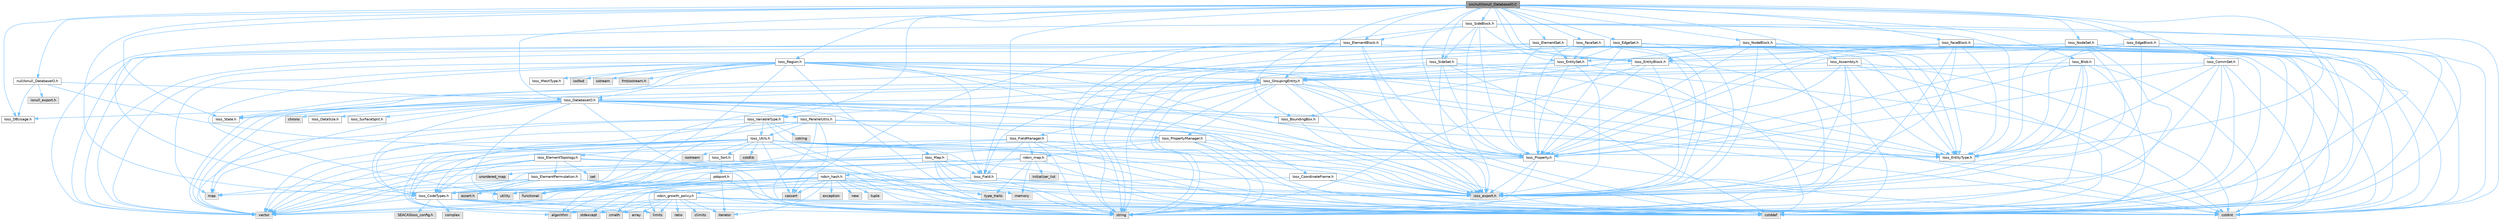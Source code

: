 digraph "src/null/Ionull_DatabaseIO.C"
{
 // INTERACTIVE_SVG=YES
 // LATEX_PDF_SIZE
  bgcolor="transparent";
  edge [fontname=Helvetica,fontsize=10,labelfontname=Helvetica,labelfontsize=10];
  node [fontname=Helvetica,fontsize=10,shape=box,height=0.2,width=0.4];
  Node1 [id="Node000001",label="src/null/Ionull_DatabaseIO.C",height=0.2,width=0.4,color="gray40", fillcolor="grey60", style="filled", fontcolor="black",tooltip=" "];
  Node1 -> Node2 [id="edge1_Node000001_Node000002",color="steelblue1",style="solid",tooltip=" "];
  Node2 [id="Node000002",label="Ioss_CodeTypes.h",height=0.2,width=0.4,color="grey40", fillcolor="white", style="filled",URL="$Ioss__CodeTypes_8h.html",tooltip=" "];
  Node2 -> Node3 [id="edge2_Node000002_Node000003",color="steelblue1",style="solid",tooltip=" "];
  Node3 [id="Node000003",label="array",height=0.2,width=0.4,color="grey60", fillcolor="#E0E0E0", style="filled",tooltip=" "];
  Node2 -> Node4 [id="edge3_Node000002_Node000004",color="steelblue1",style="solid",tooltip=" "];
  Node4 [id="Node000004",label="cstddef",height=0.2,width=0.4,color="grey60", fillcolor="#E0E0E0", style="filled",tooltip=" "];
  Node2 -> Node5 [id="edge4_Node000002_Node000005",color="steelblue1",style="solid",tooltip=" "];
  Node5 [id="Node000005",label="cstdint",height=0.2,width=0.4,color="grey60", fillcolor="#E0E0E0", style="filled",tooltip=" "];
  Node2 -> Node6 [id="edge5_Node000002_Node000006",color="steelblue1",style="solid",tooltip=" "];
  Node6 [id="Node000006",label="string",height=0.2,width=0.4,color="grey60", fillcolor="#E0E0E0", style="filled",tooltip=" "];
  Node2 -> Node7 [id="edge6_Node000002_Node000007",color="steelblue1",style="solid",tooltip=" "];
  Node7 [id="Node000007",label="vector",height=0.2,width=0.4,color="grey60", fillcolor="#E0E0E0", style="filled",tooltip=" "];
  Node2 -> Node8 [id="edge7_Node000002_Node000008",color="steelblue1",style="solid",tooltip=" "];
  Node8 [id="Node000008",label="SEACASIoss_config.h",height=0.2,width=0.4,color="grey60", fillcolor="#E0E0E0", style="filled",tooltip=" "];
  Node2 -> Node9 [id="edge8_Node000002_Node000009",color="steelblue1",style="solid",tooltip=" "];
  Node9 [id="Node000009",label="complex",height=0.2,width=0.4,color="grey60", fillcolor="#E0E0E0", style="filled",tooltip=" "];
  Node1 -> Node10 [id="edge9_Node000001_Node000010",color="steelblue1",style="solid",tooltip=" "];
  Node10 [id="Node000010",label="null/Ionull_DatabaseIO.h",height=0.2,width=0.4,color="grey40", fillcolor="white", style="filled",URL="$Ionull__DatabaseIO_8h.html",tooltip=" "];
  Node10 -> Node11 [id="edge10_Node000010_Node000011",color="steelblue1",style="solid",tooltip=" "];
  Node11 [id="Node000011",label="ionull_export.h",height=0.2,width=0.4,color="grey60", fillcolor="#E0E0E0", style="filled",tooltip=" "];
  Node10 -> Node12 [id="edge11_Node000010_Node000012",color="steelblue1",style="solid",tooltip=" "];
  Node12 [id="Node000012",label="Ioss_DBUsage.h",height=0.2,width=0.4,color="grey40", fillcolor="white", style="filled",URL="$Ioss__DBUsage_8h.html",tooltip=" "];
  Node10 -> Node13 [id="edge12_Node000010_Node000013",color="steelblue1",style="solid",tooltip=" "];
  Node13 [id="Node000013",label="Ioss_DatabaseIO.h",height=0.2,width=0.4,color="grey40", fillcolor="white", style="filled",URL="$Ioss__DatabaseIO_8h.html",tooltip=" "];
  Node13 -> Node14 [id="edge13_Node000013_Node000014",color="steelblue1",style="solid",tooltip=" "];
  Node14 [id="Node000014",label="ioss_export.h",height=0.2,width=0.4,color="grey60", fillcolor="#E0E0E0", style="filled",tooltip=" "];
  Node13 -> Node15 [id="edge14_Node000013_Node000015",color="steelblue1",style="solid",tooltip=" "];
  Node15 [id="Node000015",label="Ioss_BoundingBox.h",height=0.2,width=0.4,color="grey40", fillcolor="white", style="filled",URL="$Ioss__BoundingBox_8h.html",tooltip=" "];
  Node15 -> Node14 [id="edge15_Node000015_Node000014",color="steelblue1",style="solid",tooltip=" "];
  Node13 -> Node2 [id="edge16_Node000013_Node000002",color="steelblue1",style="solid",tooltip=" "];
  Node13 -> Node12 [id="edge17_Node000013_Node000012",color="steelblue1",style="solid",tooltip=" "];
  Node13 -> Node16 [id="edge18_Node000013_Node000016",color="steelblue1",style="solid",tooltip=" "];
  Node16 [id="Node000016",label="Ioss_DataSize.h",height=0.2,width=0.4,color="grey40", fillcolor="white", style="filled",URL="$Ioss__DataSize_8h.html",tooltip=" "];
  Node13 -> Node17 [id="edge19_Node000013_Node000017",color="steelblue1",style="solid",tooltip=" "];
  Node17 [id="Node000017",label="Ioss_EntityType.h",height=0.2,width=0.4,color="grey40", fillcolor="white", style="filled",URL="$Ioss__EntityType_8h.html",tooltip=" "];
  Node13 -> Node18 [id="edge20_Node000013_Node000018",color="steelblue1",style="solid",tooltip=" "];
  Node18 [id="Node000018",label="Ioss_Map.h",height=0.2,width=0.4,color="grey40", fillcolor="white", style="filled",URL="$Ioss__Map_8h.html",tooltip=" "];
  Node18 -> Node14 [id="edge21_Node000018_Node000014",color="steelblue1",style="solid",tooltip=" "];
  Node18 -> Node2 [id="edge22_Node000018_Node000002",color="steelblue1",style="solid",tooltip=" "];
  Node18 -> Node19 [id="edge23_Node000018_Node000019",color="steelblue1",style="solid",tooltip=" "];
  Node19 [id="Node000019",label="Ioss_Field.h",height=0.2,width=0.4,color="grey40", fillcolor="white", style="filled",URL="$Ioss__Field_8h.html",tooltip=" "];
  Node19 -> Node14 [id="edge24_Node000019_Node000014",color="steelblue1",style="solid",tooltip=" "];
  Node19 -> Node2 [id="edge25_Node000019_Node000002",color="steelblue1",style="solid",tooltip=" "];
  Node19 -> Node4 [id="edge26_Node000019_Node000004",color="steelblue1",style="solid",tooltip=" "];
  Node19 -> Node6 [id="edge27_Node000019_Node000006",color="steelblue1",style="solid",tooltip=" "];
  Node19 -> Node7 [id="edge28_Node000019_Node000007",color="steelblue1",style="solid",tooltip=" "];
  Node18 -> Node4 [id="edge29_Node000018_Node000004",color="steelblue1",style="solid",tooltip=" "];
  Node18 -> Node5 [id="edge30_Node000018_Node000005",color="steelblue1",style="solid",tooltip=" "];
  Node18 -> Node6 [id="edge31_Node000018_Node000006",color="steelblue1",style="solid",tooltip=" "];
  Node18 -> Node7 [id="edge32_Node000018_Node000007",color="steelblue1",style="solid",tooltip=" "];
  Node18 -> Node20 [id="edge33_Node000018_Node000020",color="steelblue1",style="solid",tooltip=" "];
  Node20 [id="Node000020",label="unordered_map",height=0.2,width=0.4,color="grey60", fillcolor="#E0E0E0", style="filled",tooltip=" "];
  Node13 -> Node21 [id="edge34_Node000013_Node000021",color="steelblue1",style="solid",tooltip=" "];
  Node21 [id="Node000021",label="Ioss_ParallelUtils.h",height=0.2,width=0.4,color="grey40", fillcolor="white", style="filled",URL="$Ioss__ParallelUtils_8h.html",tooltip=" "];
  Node21 -> Node14 [id="edge35_Node000021_Node000014",color="steelblue1",style="solid",tooltip=" "];
  Node21 -> Node2 [id="edge36_Node000021_Node000002",color="steelblue1",style="solid",tooltip=" "];
  Node21 -> Node22 [id="edge37_Node000021_Node000022",color="steelblue1",style="solid",tooltip=" "];
  Node22 [id="Node000022",label="Ioss_Utils.h",height=0.2,width=0.4,color="grey40", fillcolor="white", style="filled",URL="$Ioss__Utils_8h.html",tooltip=" "];
  Node22 -> Node14 [id="edge38_Node000022_Node000014",color="steelblue1",style="solid",tooltip=" "];
  Node22 -> Node2 [id="edge39_Node000022_Node000002",color="steelblue1",style="solid",tooltip=" "];
  Node22 -> Node23 [id="edge40_Node000022_Node000023",color="steelblue1",style="solid",tooltip=" "];
  Node23 [id="Node000023",label="Ioss_ElementTopology.h",height=0.2,width=0.4,color="grey40", fillcolor="white", style="filled",URL="$Ioss__ElementTopology_8h.html",tooltip=" "];
  Node23 -> Node14 [id="edge41_Node000023_Node000014",color="steelblue1",style="solid",tooltip=" "];
  Node23 -> Node2 [id="edge42_Node000023_Node000002",color="steelblue1",style="solid",tooltip=" "];
  Node23 -> Node24 [id="edge43_Node000023_Node000024",color="steelblue1",style="solid",tooltip=" "];
  Node24 [id="Node000024",label="Ioss_ElementPermutation.h",height=0.2,width=0.4,color="grey40", fillcolor="white", style="filled",URL="$Ioss__ElementPermutation_8h.html",tooltip=" "];
  Node24 -> Node14 [id="edge44_Node000024_Node000014",color="steelblue1",style="solid",tooltip=" "];
  Node24 -> Node2 [id="edge45_Node000024_Node000002",color="steelblue1",style="solid",tooltip=" "];
  Node24 -> Node25 [id="edge46_Node000024_Node000025",color="steelblue1",style="solid",tooltip=" "];
  Node25 [id="Node000025",label="assert.h",height=0.2,width=0.4,color="grey60", fillcolor="#E0E0E0", style="filled",tooltip=" "];
  Node24 -> Node26 [id="edge47_Node000024_Node000026",color="steelblue1",style="solid",tooltip=" "];
  Node26 [id="Node000026",label="limits",height=0.2,width=0.4,color="grey60", fillcolor="#E0E0E0", style="filled",tooltip=" "];
  Node24 -> Node27 [id="edge48_Node000024_Node000027",color="steelblue1",style="solid",tooltip=" "];
  Node27 [id="Node000027",label="map",height=0.2,width=0.4,color="grey60", fillcolor="#E0E0E0", style="filled",tooltip=" "];
  Node24 -> Node6 [id="edge49_Node000024_Node000006",color="steelblue1",style="solid",tooltip=" "];
  Node24 -> Node7 [id="edge50_Node000024_Node000007",color="steelblue1",style="solid",tooltip=" "];
  Node23 -> Node27 [id="edge51_Node000023_Node000027",color="steelblue1",style="solid",tooltip=" "];
  Node23 -> Node28 [id="edge52_Node000023_Node000028",color="steelblue1",style="solid",tooltip=" "];
  Node28 [id="Node000028",label="set",height=0.2,width=0.4,color="grey60", fillcolor="#E0E0E0", style="filled",tooltip=" "];
  Node23 -> Node6 [id="edge53_Node000023_Node000006",color="steelblue1",style="solid",tooltip=" "];
  Node23 -> Node7 [id="edge54_Node000023_Node000007",color="steelblue1",style="solid",tooltip=" "];
  Node22 -> Node17 [id="edge55_Node000022_Node000017",color="steelblue1",style="solid",tooltip=" "];
  Node22 -> Node19 [id="edge56_Node000022_Node000019",color="steelblue1",style="solid",tooltip=" "];
  Node22 -> Node29 [id="edge57_Node000022_Node000029",color="steelblue1",style="solid",tooltip=" "];
  Node29 [id="Node000029",label="Ioss_Property.h",height=0.2,width=0.4,color="grey40", fillcolor="white", style="filled",URL="$Ioss__Property_8h.html",tooltip=" "];
  Node29 -> Node14 [id="edge58_Node000029_Node000014",color="steelblue1",style="solid",tooltip=" "];
  Node29 -> Node5 [id="edge59_Node000029_Node000005",color="steelblue1",style="solid",tooltip=" "];
  Node29 -> Node6 [id="edge60_Node000029_Node000006",color="steelblue1",style="solid",tooltip=" "];
  Node29 -> Node7 [id="edge61_Node000029_Node000007",color="steelblue1",style="solid",tooltip=" "];
  Node22 -> Node30 [id="edge62_Node000022_Node000030",color="steelblue1",style="solid",tooltip=" "];
  Node30 [id="Node000030",label="Ioss_Sort.h",height=0.2,width=0.4,color="grey40", fillcolor="white", style="filled",URL="$Ioss__Sort_8h.html",tooltip=" "];
  Node30 -> Node31 [id="edge63_Node000030_Node000031",color="steelblue1",style="solid",tooltip=" "];
  Node31 [id="Node000031",label="pdqsort.h",height=0.2,width=0.4,color="grey40", fillcolor="white", style="filled",URL="$pdqsort_8h.html",tooltip=" "];
  Node31 -> Node32 [id="edge64_Node000031_Node000032",color="steelblue1",style="solid",tooltip=" "];
  Node32 [id="Node000032",label="algorithm",height=0.2,width=0.4,color="grey60", fillcolor="#E0E0E0", style="filled",tooltip=" "];
  Node31 -> Node4 [id="edge65_Node000031_Node000004",color="steelblue1",style="solid",tooltip=" "];
  Node31 -> Node33 [id="edge66_Node000031_Node000033",color="steelblue1",style="solid",tooltip=" "];
  Node33 [id="Node000033",label="functional",height=0.2,width=0.4,color="grey60", fillcolor="#E0E0E0", style="filled",tooltip=" "];
  Node31 -> Node34 [id="edge67_Node000031_Node000034",color="steelblue1",style="solid",tooltip=" "];
  Node34 [id="Node000034",label="iterator",height=0.2,width=0.4,color="grey60", fillcolor="#E0E0E0", style="filled",tooltip=" "];
  Node31 -> Node35 [id="edge68_Node000031_Node000035",color="steelblue1",style="solid",tooltip=" "];
  Node35 [id="Node000035",label="utility",height=0.2,width=0.4,color="grey60", fillcolor="#E0E0E0", style="filled",tooltip=" "];
  Node30 -> Node4 [id="edge69_Node000030_Node000004",color="steelblue1",style="solid",tooltip=" "];
  Node30 -> Node7 [id="edge70_Node000030_Node000007",color="steelblue1",style="solid",tooltip=" "];
  Node22 -> Node32 [id="edge71_Node000022_Node000032",color="steelblue1",style="solid",tooltip=" "];
  Node22 -> Node36 [id="edge72_Node000022_Node000036",color="steelblue1",style="solid",tooltip=" "];
  Node36 [id="Node000036",label="cassert",height=0.2,width=0.4,color="grey60", fillcolor="#E0E0E0", style="filled",tooltip=" "];
  Node22 -> Node37 [id="edge73_Node000022_Node000037",color="steelblue1",style="solid",tooltip=" "];
  Node37 [id="Node000037",label="cmath",height=0.2,width=0.4,color="grey60", fillcolor="#E0E0E0", style="filled",tooltip=" "];
  Node22 -> Node4 [id="edge74_Node000022_Node000004",color="steelblue1",style="solid",tooltip=" "];
  Node22 -> Node5 [id="edge75_Node000022_Node000005",color="steelblue1",style="solid",tooltip=" "];
  Node22 -> Node38 [id="edge76_Node000022_Node000038",color="steelblue1",style="solid",tooltip=" "];
  Node38 [id="Node000038",label="cstdlib",height=0.2,width=0.4,color="grey60", fillcolor="#E0E0E0", style="filled",tooltip=" "];
  Node22 -> Node39 [id="edge77_Node000022_Node000039",color="steelblue1",style="solid",tooltip=" "];
  Node39 [id="Node000039",label="iostream",height=0.2,width=0.4,color="grey60", fillcolor="#E0E0E0", style="filled",tooltip=" "];
  Node22 -> Node40 [id="edge78_Node000022_Node000040",color="steelblue1",style="solid",tooltip=" "];
  Node40 [id="Node000040",label="stdexcept",height=0.2,width=0.4,color="grey60", fillcolor="#E0E0E0", style="filled",tooltip=" "];
  Node22 -> Node6 [id="edge79_Node000022_Node000006",color="steelblue1",style="solid",tooltip=" "];
  Node22 -> Node7 [id="edge80_Node000022_Node000007",color="steelblue1",style="solid",tooltip=" "];
  Node21 -> Node36 [id="edge81_Node000021_Node000036",color="steelblue1",style="solid",tooltip=" "];
  Node21 -> Node4 [id="edge82_Node000021_Node000004",color="steelblue1",style="solid",tooltip=" "];
  Node21 -> Node6 [id="edge83_Node000021_Node000006",color="steelblue1",style="solid",tooltip=" "];
  Node21 -> Node7 [id="edge84_Node000021_Node000007",color="steelblue1",style="solid",tooltip=" "];
  Node13 -> Node41 [id="edge85_Node000013_Node000041",color="steelblue1",style="solid",tooltip=" "];
  Node41 [id="Node000041",label="Ioss_PropertyManager.h",height=0.2,width=0.4,color="grey40", fillcolor="white", style="filled",URL="$Ioss__PropertyManager_8h.html",tooltip=" "];
  Node41 -> Node14 [id="edge86_Node000041_Node000014",color="steelblue1",style="solid",tooltip=" "];
  Node41 -> Node2 [id="edge87_Node000041_Node000002",color="steelblue1",style="solid",tooltip=" "];
  Node41 -> Node29 [id="edge88_Node000041_Node000029",color="steelblue1",style="solid",tooltip=" "];
  Node41 -> Node4 [id="edge89_Node000041_Node000004",color="steelblue1",style="solid",tooltip=" "];
  Node41 -> Node6 [id="edge90_Node000041_Node000006",color="steelblue1",style="solid",tooltip=" "];
  Node41 -> Node7 [id="edge91_Node000041_Node000007",color="steelblue1",style="solid",tooltip=" "];
  Node41 -> Node42 [id="edge92_Node000041_Node000042",color="steelblue1",style="solid",tooltip=" "];
  Node42 [id="Node000042",label="robin_map.h",height=0.2,width=0.4,color="grey40", fillcolor="white", style="filled",URL="$robin__map_8h.html",tooltip=" "];
  Node42 -> Node4 [id="edge93_Node000042_Node000004",color="steelblue1",style="solid",tooltip=" "];
  Node42 -> Node33 [id="edge94_Node000042_Node000033",color="steelblue1",style="solid",tooltip=" "];
  Node42 -> Node43 [id="edge95_Node000042_Node000043",color="steelblue1",style="solid",tooltip=" "];
  Node43 [id="Node000043",label="initializer_list",height=0.2,width=0.4,color="grey60", fillcolor="#E0E0E0", style="filled",tooltip=" "];
  Node42 -> Node44 [id="edge96_Node000042_Node000044",color="steelblue1",style="solid",tooltip=" "];
  Node44 [id="Node000044",label="memory",height=0.2,width=0.4,color="grey60", fillcolor="#E0E0E0", style="filled",tooltip=" "];
  Node42 -> Node45 [id="edge97_Node000042_Node000045",color="steelblue1",style="solid",tooltip=" "];
  Node45 [id="Node000045",label="type_traits",height=0.2,width=0.4,color="grey60", fillcolor="#E0E0E0", style="filled",tooltip=" "];
  Node42 -> Node35 [id="edge98_Node000042_Node000035",color="steelblue1",style="solid",tooltip=" "];
  Node42 -> Node46 [id="edge99_Node000042_Node000046",color="steelblue1",style="solid",tooltip=" "];
  Node46 [id="Node000046",label="robin_hash.h",height=0.2,width=0.4,color="grey40", fillcolor="white", style="filled",URL="$robin__hash_8h.html",tooltip=" "];
  Node46 -> Node32 [id="edge100_Node000046_Node000032",color="steelblue1",style="solid",tooltip=" "];
  Node46 -> Node36 [id="edge101_Node000046_Node000036",color="steelblue1",style="solid",tooltip=" "];
  Node46 -> Node37 [id="edge102_Node000046_Node000037",color="steelblue1",style="solid",tooltip=" "];
  Node46 -> Node4 [id="edge103_Node000046_Node000004",color="steelblue1",style="solid",tooltip=" "];
  Node46 -> Node5 [id="edge104_Node000046_Node000005",color="steelblue1",style="solid",tooltip=" "];
  Node46 -> Node47 [id="edge105_Node000046_Node000047",color="steelblue1",style="solid",tooltip=" "];
  Node47 [id="Node000047",label="exception",height=0.2,width=0.4,color="grey60", fillcolor="#E0E0E0", style="filled",tooltip=" "];
  Node46 -> Node34 [id="edge106_Node000046_Node000034",color="steelblue1",style="solid",tooltip=" "];
  Node46 -> Node26 [id="edge107_Node000046_Node000026",color="steelblue1",style="solid",tooltip=" "];
  Node46 -> Node44 [id="edge108_Node000046_Node000044",color="steelblue1",style="solid",tooltip=" "];
  Node46 -> Node48 [id="edge109_Node000046_Node000048",color="steelblue1",style="solid",tooltip=" "];
  Node48 [id="Node000048",label="new",height=0.2,width=0.4,color="grey60", fillcolor="#E0E0E0", style="filled",tooltip=" "];
  Node46 -> Node40 [id="edge110_Node000046_Node000040",color="steelblue1",style="solid",tooltip=" "];
  Node46 -> Node49 [id="edge111_Node000046_Node000049",color="steelblue1",style="solid",tooltip=" "];
  Node49 [id="Node000049",label="tuple",height=0.2,width=0.4,color="grey60", fillcolor="#E0E0E0", style="filled",tooltip=" "];
  Node46 -> Node45 [id="edge112_Node000046_Node000045",color="steelblue1",style="solid",tooltip=" "];
  Node46 -> Node35 [id="edge113_Node000046_Node000035",color="steelblue1",style="solid",tooltip=" "];
  Node46 -> Node7 [id="edge114_Node000046_Node000007",color="steelblue1",style="solid",tooltip=" "];
  Node46 -> Node50 [id="edge115_Node000046_Node000050",color="steelblue1",style="solid",tooltip=" "];
  Node50 [id="Node000050",label="robin_growth_policy.h",height=0.2,width=0.4,color="grey40", fillcolor="white", style="filled",URL="$robin__growth__policy_8h.html",tooltip=" "];
  Node50 -> Node32 [id="edge116_Node000050_Node000032",color="steelblue1",style="solid",tooltip=" "];
  Node50 -> Node3 [id="edge117_Node000050_Node000003",color="steelblue1",style="solid",tooltip=" "];
  Node50 -> Node51 [id="edge118_Node000050_Node000051",color="steelblue1",style="solid",tooltip=" "];
  Node51 [id="Node000051",label="climits",height=0.2,width=0.4,color="grey60", fillcolor="#E0E0E0", style="filled",tooltip=" "];
  Node50 -> Node37 [id="edge119_Node000050_Node000037",color="steelblue1",style="solid",tooltip=" "];
  Node50 -> Node4 [id="edge120_Node000050_Node000004",color="steelblue1",style="solid",tooltip=" "];
  Node50 -> Node5 [id="edge121_Node000050_Node000005",color="steelblue1",style="solid",tooltip=" "];
  Node50 -> Node34 [id="edge122_Node000050_Node000034",color="steelblue1",style="solid",tooltip=" "];
  Node50 -> Node26 [id="edge123_Node000050_Node000026",color="steelblue1",style="solid",tooltip=" "];
  Node50 -> Node52 [id="edge124_Node000050_Node000052",color="steelblue1",style="solid",tooltip=" "];
  Node52 [id="Node000052",label="ratio",height=0.2,width=0.4,color="grey60", fillcolor="#E0E0E0", style="filled",tooltip=" "];
  Node50 -> Node40 [id="edge125_Node000050_Node000040",color="steelblue1",style="solid",tooltip=" "];
  Node13 -> Node53 [id="edge126_Node000013_Node000053",color="steelblue1",style="solid",tooltip=" "];
  Node53 [id="Node000053",label="Ioss_State.h",height=0.2,width=0.4,color="grey40", fillcolor="white", style="filled",URL="$Ioss__State_8h.html",tooltip=" "];
  Node13 -> Node54 [id="edge127_Node000013_Node000054",color="steelblue1",style="solid",tooltip=" "];
  Node54 [id="Node000054",label="Ioss_SurfaceSplit.h",height=0.2,width=0.4,color="grey40", fillcolor="white", style="filled",URL="$Ioss__SurfaceSplit_8h.html",tooltip=" "];
  Node13 -> Node55 [id="edge128_Node000013_Node000055",color="steelblue1",style="solid",tooltip=" "];
  Node55 [id="Node000055",label="chrono",height=0.2,width=0.4,color="grey60", fillcolor="#E0E0E0", style="filled",tooltip=" "];
  Node13 -> Node4 [id="edge129_Node000013_Node000004",color="steelblue1",style="solid",tooltip=" "];
  Node13 -> Node5 [id="edge130_Node000013_Node000005",color="steelblue1",style="solid",tooltip=" "];
  Node13 -> Node27 [id="edge131_Node000013_Node000027",color="steelblue1",style="solid",tooltip=" "];
  Node13 -> Node6 [id="edge132_Node000013_Node000006",color="steelblue1",style="solid",tooltip=" "];
  Node13 -> Node35 [id="edge133_Node000013_Node000035",color="steelblue1",style="solid",tooltip=" "];
  Node13 -> Node7 [id="edge134_Node000013_Node000007",color="steelblue1",style="solid",tooltip=" "];
  Node10 -> Node6 [id="edge135_Node000010_Node000006",color="steelblue1",style="solid",tooltip=" "];
  Node1 -> Node56 [id="edge136_Node000001_Node000056",color="steelblue1",style="solid",tooltip=" "];
  Node56 [id="Node000056",label="Ioss_Assembly.h",height=0.2,width=0.4,color="grey40", fillcolor="white", style="filled",URL="$Ioss__Assembly_8h.html",tooltip=" "];
  Node56 -> Node14 [id="edge137_Node000056_Node000014",color="steelblue1",style="solid",tooltip=" "];
  Node56 -> Node17 [id="edge138_Node000056_Node000017",color="steelblue1",style="solid",tooltip=" "];
  Node56 -> Node29 [id="edge139_Node000056_Node000029",color="steelblue1",style="solid",tooltip=" "];
  Node56 -> Node57 [id="edge140_Node000056_Node000057",color="steelblue1",style="solid",tooltip=" "];
  Node57 [id="Node000057",label="Ioss_GroupingEntity.h",height=0.2,width=0.4,color="grey40", fillcolor="white", style="filled",URL="$Ioss__GroupingEntity_8h.html",tooltip=" "];
  Node57 -> Node14 [id="edge141_Node000057_Node000014",color="steelblue1",style="solid",tooltip=" "];
  Node57 -> Node2 [id="edge142_Node000057_Node000002",color="steelblue1",style="solid",tooltip=" "];
  Node57 -> Node13 [id="edge143_Node000057_Node000013",color="steelblue1",style="solid",tooltip=" "];
  Node57 -> Node17 [id="edge144_Node000057_Node000017",color="steelblue1",style="solid",tooltip=" "];
  Node57 -> Node19 [id="edge145_Node000057_Node000019",color="steelblue1",style="solid",tooltip=" "];
  Node57 -> Node58 [id="edge146_Node000057_Node000058",color="steelblue1",style="solid",tooltip=" "];
  Node58 [id="Node000058",label="Ioss_FieldManager.h",height=0.2,width=0.4,color="grey40", fillcolor="white", style="filled",URL="$Ioss__FieldManager_8h.html",tooltip=" "];
  Node58 -> Node14 [id="edge147_Node000058_Node000014",color="steelblue1",style="solid",tooltip=" "];
  Node58 -> Node2 [id="edge148_Node000058_Node000002",color="steelblue1",style="solid",tooltip=" "];
  Node58 -> Node19 [id="edge149_Node000058_Node000019",color="steelblue1",style="solid",tooltip=" "];
  Node58 -> Node4 [id="edge150_Node000058_Node000004",color="steelblue1",style="solid",tooltip=" "];
  Node58 -> Node6 [id="edge151_Node000058_Node000006",color="steelblue1",style="solid",tooltip=" "];
  Node58 -> Node7 [id="edge152_Node000058_Node000007",color="steelblue1",style="solid",tooltip=" "];
  Node58 -> Node42 [id="edge153_Node000058_Node000042",color="steelblue1",style="solid",tooltip=" "];
  Node57 -> Node29 [id="edge154_Node000057_Node000029",color="steelblue1",style="solid",tooltip=" "];
  Node57 -> Node41 [id="edge155_Node000057_Node000041",color="steelblue1",style="solid",tooltip=" "];
  Node57 -> Node53 [id="edge156_Node000057_Node000053",color="steelblue1",style="solid",tooltip=" "];
  Node57 -> Node59 [id="edge157_Node000057_Node000059",color="steelblue1",style="solid",tooltip=" "];
  Node59 [id="Node000059",label="Ioss_VariableType.h",height=0.2,width=0.4,color="grey40", fillcolor="white", style="filled",URL="$Ioss__VariableType_8h.html",tooltip=" "];
  Node59 -> Node14 [id="edge158_Node000059_Node000014",color="steelblue1",style="solid",tooltip=" "];
  Node59 -> Node2 [id="edge159_Node000059_Node000002",color="steelblue1",style="solid",tooltip=" "];
  Node59 -> Node22 [id="edge160_Node000059_Node000022",color="steelblue1",style="solid",tooltip=" "];
  Node59 -> Node60 [id="edge161_Node000059_Node000060",color="steelblue1",style="solid",tooltip=" "];
  Node60 [id="Node000060",label="cstring",height=0.2,width=0.4,color="grey60", fillcolor="#E0E0E0", style="filled",tooltip=" "];
  Node59 -> Node33 [id="edge162_Node000059_Node000033",color="steelblue1",style="solid",tooltip=" "];
  Node59 -> Node27 [id="edge163_Node000059_Node000027",color="steelblue1",style="solid",tooltip=" "];
  Node59 -> Node6 [id="edge164_Node000059_Node000006",color="steelblue1",style="solid",tooltip=" "];
  Node59 -> Node7 [id="edge165_Node000059_Node000007",color="steelblue1",style="solid",tooltip=" "];
  Node57 -> Node4 [id="edge166_Node000057_Node000004",color="steelblue1",style="solid",tooltip=" "];
  Node57 -> Node5 [id="edge167_Node000057_Node000005",color="steelblue1",style="solid",tooltip=" "];
  Node57 -> Node6 [id="edge168_Node000057_Node000006",color="steelblue1",style="solid",tooltip=" "];
  Node57 -> Node7 [id="edge169_Node000057_Node000007",color="steelblue1",style="solid",tooltip=" "];
  Node56 -> Node4 [id="edge170_Node000056_Node000004",color="steelblue1",style="solid",tooltip=" "];
  Node56 -> Node5 [id="edge171_Node000056_Node000005",color="steelblue1",style="solid",tooltip=" "];
  Node56 -> Node6 [id="edge172_Node000056_Node000006",color="steelblue1",style="solid",tooltip=" "];
  Node1 -> Node61 [id="edge173_Node000001_Node000061",color="steelblue1",style="solid",tooltip=" "];
  Node61 [id="Node000061",label="Ioss_Blob.h",height=0.2,width=0.4,color="grey40", fillcolor="white", style="filled",URL="$Ioss__Blob_8h.html",tooltip=" "];
  Node61 -> Node14 [id="edge174_Node000061_Node000014",color="steelblue1",style="solid",tooltip=" "];
  Node61 -> Node17 [id="edge175_Node000061_Node000017",color="steelblue1",style="solid",tooltip=" "];
  Node61 -> Node29 [id="edge176_Node000061_Node000029",color="steelblue1",style="solid",tooltip=" "];
  Node61 -> Node57 [id="edge177_Node000061_Node000057",color="steelblue1",style="solid",tooltip=" "];
  Node61 -> Node4 [id="edge178_Node000061_Node000004",color="steelblue1",style="solid",tooltip=" "];
  Node61 -> Node5 [id="edge179_Node000061_Node000005",color="steelblue1",style="solid",tooltip=" "];
  Node61 -> Node6 [id="edge180_Node000061_Node000006",color="steelblue1",style="solid",tooltip=" "];
  Node1 -> Node62 [id="edge181_Node000001_Node000062",color="steelblue1",style="solid",tooltip=" "];
  Node62 [id="Node000062",label="Ioss_CommSet.h",height=0.2,width=0.4,color="grey40", fillcolor="white", style="filled",URL="$Ioss__CommSet_8h.html",tooltip=" "];
  Node62 -> Node14 [id="edge182_Node000062_Node000014",color="steelblue1",style="solid",tooltip=" "];
  Node62 -> Node17 [id="edge183_Node000062_Node000017",color="steelblue1",style="solid",tooltip=" "];
  Node62 -> Node57 [id="edge184_Node000062_Node000057",color="steelblue1",style="solid",tooltip=" "];
  Node62 -> Node29 [id="edge185_Node000062_Node000029",color="steelblue1",style="solid",tooltip=" "];
  Node62 -> Node4 [id="edge186_Node000062_Node000004",color="steelblue1",style="solid",tooltip=" "];
  Node62 -> Node5 [id="edge187_Node000062_Node000005",color="steelblue1",style="solid",tooltip=" "];
  Node62 -> Node6 [id="edge188_Node000062_Node000006",color="steelblue1",style="solid",tooltip=" "];
  Node1 -> Node12 [id="edge189_Node000001_Node000012",color="steelblue1",style="solid",tooltip=" "];
  Node1 -> Node13 [id="edge190_Node000001_Node000013",color="steelblue1",style="solid",tooltip=" "];
  Node1 -> Node63 [id="edge191_Node000001_Node000063",color="steelblue1",style="solid",tooltip=" "];
  Node63 [id="Node000063",label="Ioss_EdgeBlock.h",height=0.2,width=0.4,color="grey40", fillcolor="white", style="filled",URL="$Ioss__EdgeBlock_8h.html",tooltip=" "];
  Node63 -> Node14 [id="edge192_Node000063_Node000014",color="steelblue1",style="solid",tooltip=" "];
  Node63 -> Node17 [id="edge193_Node000063_Node000017",color="steelblue1",style="solid",tooltip=" "];
  Node63 -> Node64 [id="edge194_Node000063_Node000064",color="steelblue1",style="solid",tooltip=" "];
  Node64 [id="Node000064",label="Ioss_EntityBlock.h",height=0.2,width=0.4,color="grey40", fillcolor="white", style="filled",URL="$Ioss__EntityBlock_8h.html",tooltip=" "];
  Node64 -> Node14 [id="edge195_Node000064_Node000014",color="steelblue1",style="solid",tooltip=" "];
  Node64 -> Node57 [id="edge196_Node000064_Node000057",color="steelblue1",style="solid",tooltip=" "];
  Node64 -> Node29 [id="edge197_Node000064_Node000029",color="steelblue1",style="solid",tooltip=" "];
  Node64 -> Node4 [id="edge198_Node000064_Node000004",color="steelblue1",style="solid",tooltip=" "];
  Node64 -> Node6 [id="edge199_Node000064_Node000006",color="steelblue1",style="solid",tooltip=" "];
  Node63 -> Node29 [id="edge200_Node000063_Node000029",color="steelblue1",style="solid",tooltip=" "];
  Node63 -> Node4 [id="edge201_Node000063_Node000004",color="steelblue1",style="solid",tooltip=" "];
  Node63 -> Node5 [id="edge202_Node000063_Node000005",color="steelblue1",style="solid",tooltip=" "];
  Node63 -> Node6 [id="edge203_Node000063_Node000006",color="steelblue1",style="solid",tooltip=" "];
  Node1 -> Node65 [id="edge204_Node000001_Node000065",color="steelblue1",style="solid",tooltip=" "];
  Node65 [id="Node000065",label="Ioss_EdgeSet.h",height=0.2,width=0.4,color="grey40", fillcolor="white", style="filled",URL="$Ioss__EdgeSet_8h.html",tooltip=" "];
  Node65 -> Node14 [id="edge205_Node000065_Node000014",color="steelblue1",style="solid",tooltip=" "];
  Node65 -> Node17 [id="edge206_Node000065_Node000017",color="steelblue1",style="solid",tooltip=" "];
  Node65 -> Node29 [id="edge207_Node000065_Node000029",color="steelblue1",style="solid",tooltip=" "];
  Node65 -> Node66 [id="edge208_Node000065_Node000066",color="steelblue1",style="solid",tooltip=" "];
  Node66 [id="Node000066",label="Ioss_EntitySet.h",height=0.2,width=0.4,color="grey40", fillcolor="white", style="filled",URL="$Ioss__EntitySet_8h.html",tooltip=" "];
  Node66 -> Node14 [id="edge209_Node000066_Node000014",color="steelblue1",style="solid",tooltip=" "];
  Node66 -> Node57 [id="edge210_Node000066_Node000057",color="steelblue1",style="solid",tooltip=" "];
  Node66 -> Node29 [id="edge211_Node000066_Node000029",color="steelblue1",style="solid",tooltip=" "];
  Node66 -> Node4 [id="edge212_Node000066_Node000004",color="steelblue1",style="solid",tooltip=" "];
  Node66 -> Node6 [id="edge213_Node000066_Node000006",color="steelblue1",style="solid",tooltip=" "];
  Node65 -> Node4 [id="edge214_Node000065_Node000004",color="steelblue1",style="solid",tooltip=" "];
  Node65 -> Node5 [id="edge215_Node000065_Node000005",color="steelblue1",style="solid",tooltip=" "];
  Node65 -> Node6 [id="edge216_Node000065_Node000006",color="steelblue1",style="solid",tooltip=" "];
  Node65 -> Node7 [id="edge217_Node000065_Node000007",color="steelblue1",style="solid",tooltip=" "];
  Node1 -> Node67 [id="edge218_Node000001_Node000067",color="steelblue1",style="solid",tooltip=" "];
  Node67 [id="Node000067",label="Ioss_ElementBlock.h",height=0.2,width=0.4,color="grey40", fillcolor="white", style="filled",URL="$Ioss__ElementBlock_8h.html",tooltip=" "];
  Node67 -> Node14 [id="edge219_Node000067_Node000014",color="steelblue1",style="solid",tooltip=" "];
  Node67 -> Node15 [id="edge220_Node000067_Node000015",color="steelblue1",style="solid",tooltip=" "];
  Node67 -> Node2 [id="edge221_Node000067_Node000002",color="steelblue1",style="solid",tooltip=" "];
  Node67 -> Node64 [id="edge222_Node000067_Node000064",color="steelblue1",style="solid",tooltip=" "];
  Node67 -> Node29 [id="edge223_Node000067_Node000029",color="steelblue1",style="solid",tooltip=" "];
  Node67 -> Node36 [id="edge224_Node000067_Node000036",color="steelblue1",style="solid",tooltip=" "];
  Node67 -> Node6 [id="edge225_Node000067_Node000006",color="steelblue1",style="solid",tooltip=" "];
  Node1 -> Node68 [id="edge226_Node000001_Node000068",color="steelblue1",style="solid",tooltip=" "];
  Node68 [id="Node000068",label="Ioss_ElementSet.h",height=0.2,width=0.4,color="grey40", fillcolor="white", style="filled",URL="$Ioss__ElementSet_8h.html",tooltip=" "];
  Node68 -> Node14 [id="edge227_Node000068_Node000014",color="steelblue1",style="solid",tooltip=" "];
  Node68 -> Node17 [id="edge228_Node000068_Node000017",color="steelblue1",style="solid",tooltip=" "];
  Node68 -> Node29 [id="edge229_Node000068_Node000029",color="steelblue1",style="solid",tooltip=" "];
  Node68 -> Node66 [id="edge230_Node000068_Node000066",color="steelblue1",style="solid",tooltip=" "];
  Node68 -> Node4 [id="edge231_Node000068_Node000004",color="steelblue1",style="solid",tooltip=" "];
  Node68 -> Node5 [id="edge232_Node000068_Node000005",color="steelblue1",style="solid",tooltip=" "];
  Node68 -> Node6 [id="edge233_Node000068_Node000006",color="steelblue1",style="solid",tooltip=" "];
  Node68 -> Node7 [id="edge234_Node000068_Node000007",color="steelblue1",style="solid",tooltip=" "];
  Node1 -> Node64 [id="edge235_Node000001_Node000064",color="steelblue1",style="solid",tooltip=" "];
  Node1 -> Node66 [id="edge236_Node000001_Node000066",color="steelblue1",style="solid",tooltip=" "];
  Node1 -> Node17 [id="edge237_Node000001_Node000017",color="steelblue1",style="solid",tooltip=" "];
  Node1 -> Node69 [id="edge238_Node000001_Node000069",color="steelblue1",style="solid",tooltip=" "];
  Node69 [id="Node000069",label="Ioss_FaceBlock.h",height=0.2,width=0.4,color="grey40", fillcolor="white", style="filled",URL="$Ioss__FaceBlock_8h.html",tooltip=" "];
  Node69 -> Node14 [id="edge239_Node000069_Node000014",color="steelblue1",style="solid",tooltip=" "];
  Node69 -> Node17 [id="edge240_Node000069_Node000017",color="steelblue1",style="solid",tooltip=" "];
  Node69 -> Node64 [id="edge241_Node000069_Node000064",color="steelblue1",style="solid",tooltip=" "];
  Node69 -> Node29 [id="edge242_Node000069_Node000029",color="steelblue1",style="solid",tooltip=" "];
  Node69 -> Node4 [id="edge243_Node000069_Node000004",color="steelblue1",style="solid",tooltip=" "];
  Node69 -> Node5 [id="edge244_Node000069_Node000005",color="steelblue1",style="solid",tooltip=" "];
  Node69 -> Node6 [id="edge245_Node000069_Node000006",color="steelblue1",style="solid",tooltip=" "];
  Node1 -> Node70 [id="edge246_Node000001_Node000070",color="steelblue1",style="solid",tooltip=" "];
  Node70 [id="Node000070",label="Ioss_FaceSet.h",height=0.2,width=0.4,color="grey40", fillcolor="white", style="filled",URL="$Ioss__FaceSet_8h.html",tooltip=" "];
  Node70 -> Node14 [id="edge247_Node000070_Node000014",color="steelblue1",style="solid",tooltip=" "];
  Node70 -> Node17 [id="edge248_Node000070_Node000017",color="steelblue1",style="solid",tooltip=" "];
  Node70 -> Node29 [id="edge249_Node000070_Node000029",color="steelblue1",style="solid",tooltip=" "];
  Node70 -> Node66 [id="edge250_Node000070_Node000066",color="steelblue1",style="solid",tooltip=" "];
  Node70 -> Node4 [id="edge251_Node000070_Node000004",color="steelblue1",style="solid",tooltip=" "];
  Node70 -> Node5 [id="edge252_Node000070_Node000005",color="steelblue1",style="solid",tooltip=" "];
  Node70 -> Node6 [id="edge253_Node000070_Node000006",color="steelblue1",style="solid",tooltip=" "];
  Node70 -> Node7 [id="edge254_Node000070_Node000007",color="steelblue1",style="solid",tooltip=" "];
  Node1 -> Node19 [id="edge255_Node000001_Node000019",color="steelblue1",style="solid",tooltip=" "];
  Node1 -> Node57 [id="edge256_Node000001_Node000057",color="steelblue1",style="solid",tooltip=" "];
  Node1 -> Node71 [id="edge257_Node000001_Node000071",color="steelblue1",style="solid",tooltip=" "];
  Node71 [id="Node000071",label="Ioss_NodeBlock.h",height=0.2,width=0.4,color="grey40", fillcolor="white", style="filled",URL="$Ioss__NodeBlock_8h.html",tooltip=" "];
  Node71 -> Node14 [id="edge258_Node000071_Node000014",color="steelblue1",style="solid",tooltip=" "];
  Node71 -> Node15 [id="edge259_Node000071_Node000015",color="steelblue1",style="solid",tooltip=" "];
  Node71 -> Node64 [id="edge260_Node000071_Node000064",color="steelblue1",style="solid",tooltip=" "];
  Node71 -> Node17 [id="edge261_Node000071_Node000017",color="steelblue1",style="solid",tooltip=" "];
  Node71 -> Node29 [id="edge262_Node000071_Node000029",color="steelblue1",style="solid",tooltip=" "];
  Node71 -> Node4 [id="edge263_Node000071_Node000004",color="steelblue1",style="solid",tooltip=" "];
  Node71 -> Node5 [id="edge264_Node000071_Node000005",color="steelblue1",style="solid",tooltip=" "];
  Node71 -> Node6 [id="edge265_Node000071_Node000006",color="steelblue1",style="solid",tooltip=" "];
  Node1 -> Node72 [id="edge266_Node000001_Node000072",color="steelblue1",style="solid",tooltip=" "];
  Node72 [id="Node000072",label="Ioss_NodeSet.h",height=0.2,width=0.4,color="grey40", fillcolor="white", style="filled",URL="$Ioss__NodeSet_8h.html",tooltip=" "];
  Node72 -> Node14 [id="edge267_Node000072_Node000014",color="steelblue1",style="solid",tooltip=" "];
  Node72 -> Node17 [id="edge268_Node000072_Node000017",color="steelblue1",style="solid",tooltip=" "];
  Node72 -> Node29 [id="edge269_Node000072_Node000029",color="steelblue1",style="solid",tooltip=" "];
  Node72 -> Node66 [id="edge270_Node000072_Node000066",color="steelblue1",style="solid",tooltip=" "];
  Node72 -> Node4 [id="edge271_Node000072_Node000004",color="steelblue1",style="solid",tooltip=" "];
  Node72 -> Node5 [id="edge272_Node000072_Node000005",color="steelblue1",style="solid",tooltip=" "];
  Node72 -> Node6 [id="edge273_Node000072_Node000006",color="steelblue1",style="solid",tooltip=" "];
  Node1 -> Node29 [id="edge274_Node000001_Node000029",color="steelblue1",style="solid",tooltip=" "];
  Node1 -> Node73 [id="edge275_Node000001_Node000073",color="steelblue1",style="solid",tooltip=" "];
  Node73 [id="Node000073",label="Ioss_Region.h",height=0.2,width=0.4,color="grey40", fillcolor="white", style="filled",URL="$Ioss__Region_8h.html",tooltip=" "];
  Node73 -> Node14 [id="edge276_Node000073_Node000014",color="steelblue1",style="solid",tooltip=" "];
  Node73 -> Node74 [id="edge277_Node000073_Node000074",color="steelblue1",style="solid",tooltip=" "];
  Node74 [id="Node000074",label="Ioss_CoordinateFrame.h",height=0.2,width=0.4,color="grey40", fillcolor="white", style="filled",URL="$Ioss__CoordinateFrame_8h.html",tooltip=" "];
  Node74 -> Node14 [id="edge278_Node000074_Node000014",color="steelblue1",style="solid",tooltip=" "];
  Node74 -> Node5 [id="edge279_Node000074_Node000005",color="steelblue1",style="solid",tooltip=" "];
  Node74 -> Node7 [id="edge280_Node000074_Node000007",color="steelblue1",style="solid",tooltip=" "];
  Node73 -> Node13 [id="edge281_Node000073_Node000013",color="steelblue1",style="solid",tooltip=" "];
  Node73 -> Node17 [id="edge282_Node000073_Node000017",color="steelblue1",style="solid",tooltip=" "];
  Node73 -> Node19 [id="edge283_Node000073_Node000019",color="steelblue1",style="solid",tooltip=" "];
  Node73 -> Node57 [id="edge284_Node000073_Node000057",color="steelblue1",style="solid",tooltip=" "];
  Node73 -> Node75 [id="edge285_Node000073_Node000075",color="steelblue1",style="solid",tooltip=" "];
  Node75 [id="Node000075",label="Ioss_MeshType.h",height=0.2,width=0.4,color="grey40", fillcolor="white", style="filled",URL="$Ioss__MeshType_8h.html",tooltip=" "];
  Node73 -> Node29 [id="edge286_Node000073_Node000029",color="steelblue1",style="solid",tooltip=" "];
  Node73 -> Node53 [id="edge287_Node000073_Node000053",color="steelblue1",style="solid",tooltip=" "];
  Node73 -> Node4 [id="edge288_Node000073_Node000004",color="steelblue1",style="solid",tooltip=" "];
  Node73 -> Node5 [id="edge289_Node000073_Node000005",color="steelblue1",style="solid",tooltip=" "];
  Node73 -> Node33 [id="edge290_Node000073_Node000033",color="steelblue1",style="solid",tooltip=" "];
  Node73 -> Node76 [id="edge291_Node000073_Node000076",color="steelblue1",style="solid",tooltip=" "];
  Node76 [id="Node000076",label="iosfwd",height=0.2,width=0.4,color="grey60", fillcolor="#E0E0E0", style="filled",tooltip=" "];
  Node73 -> Node27 [id="edge292_Node000073_Node000027",color="steelblue1",style="solid",tooltip=" "];
  Node73 -> Node6 [id="edge293_Node000073_Node000006",color="steelblue1",style="solid",tooltip=" "];
  Node73 -> Node35 [id="edge294_Node000073_Node000035",color="steelblue1",style="solid",tooltip=" "];
  Node73 -> Node7 [id="edge295_Node000073_Node000007",color="steelblue1",style="solid",tooltip=" "];
  Node73 -> Node77 [id="edge296_Node000073_Node000077",color="steelblue1",style="solid",tooltip=" "];
  Node77 [id="Node000077",label="sstream",height=0.2,width=0.4,color="grey60", fillcolor="#E0E0E0", style="filled",tooltip=" "];
  Node73 -> Node78 [id="edge297_Node000073_Node000078",color="steelblue1",style="solid",tooltip=" "];
  Node78 [id="Node000078",label="fmt/ostream.h",height=0.2,width=0.4,color="grey60", fillcolor="#E0E0E0", style="filled",tooltip=" "];
  Node1 -> Node79 [id="edge298_Node000001_Node000079",color="steelblue1",style="solid",tooltip=" "];
  Node79 [id="Node000079",label="Ioss_SideBlock.h",height=0.2,width=0.4,color="grey40", fillcolor="white", style="filled",URL="$Ioss__SideBlock_8h.html",tooltip=" "];
  Node79 -> Node14 [id="edge299_Node000079_Node000014",color="steelblue1",style="solid",tooltip=" "];
  Node79 -> Node67 [id="edge300_Node000079_Node000067",color="steelblue1",style="solid",tooltip=" "];
  Node79 -> Node64 [id="edge301_Node000079_Node000064",color="steelblue1",style="solid",tooltip=" "];
  Node79 -> Node17 [id="edge302_Node000079_Node000017",color="steelblue1",style="solid",tooltip=" "];
  Node79 -> Node29 [id="edge303_Node000079_Node000029",color="steelblue1",style="solid",tooltip=" "];
  Node79 -> Node80 [id="edge304_Node000079_Node000080",color="steelblue1",style="solid",tooltip=" "];
  Node80 [id="Node000080",label="Ioss_SideSet.h",height=0.2,width=0.4,color="grey40", fillcolor="white", style="filled",URL="$Ioss__SideSet_8h.html",tooltip=" "];
  Node80 -> Node14 [id="edge305_Node000080_Node000014",color="steelblue1",style="solid",tooltip=" "];
  Node80 -> Node17 [id="edge306_Node000080_Node000017",color="steelblue1",style="solid",tooltip=" "];
  Node80 -> Node57 [id="edge307_Node000080_Node000057",color="steelblue1",style="solid",tooltip=" "];
  Node80 -> Node29 [id="edge308_Node000080_Node000029",color="steelblue1",style="solid",tooltip=" "];
  Node80 -> Node4 [id="edge309_Node000080_Node000004",color="steelblue1",style="solid",tooltip=" "];
  Node80 -> Node5 [id="edge310_Node000080_Node000005",color="steelblue1",style="solid",tooltip=" "];
  Node80 -> Node6 [id="edge311_Node000080_Node000006",color="steelblue1",style="solid",tooltip=" "];
  Node80 -> Node7 [id="edge312_Node000080_Node000007",color="steelblue1",style="solid",tooltip=" "];
  Node79 -> Node4 [id="edge313_Node000079_Node000004",color="steelblue1",style="solid",tooltip=" "];
  Node79 -> Node5 [id="edge314_Node000079_Node000005",color="steelblue1",style="solid",tooltip=" "];
  Node79 -> Node6 [id="edge315_Node000079_Node000006",color="steelblue1",style="solid",tooltip=" "];
  Node79 -> Node7 [id="edge316_Node000079_Node000007",color="steelblue1",style="solid",tooltip=" "];
  Node1 -> Node80 [id="edge317_Node000001_Node000080",color="steelblue1",style="solid",tooltip=" "];
  Node1 -> Node53 [id="edge318_Node000001_Node000053",color="steelblue1",style="solid",tooltip=" "];
  Node1 -> Node59 [id="edge319_Node000001_Node000059",color="steelblue1",style="solid",tooltip=" "];
}
